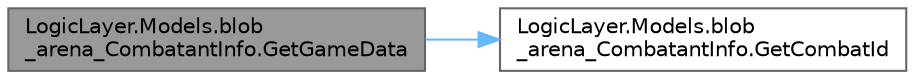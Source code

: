 digraph "LogicLayer.Models.blob_arena_CombatantInfo.GetGameData"
{
 // LATEX_PDF_SIZE
  bgcolor="transparent";
  edge [fontname=Helvetica,fontsize=10,labelfontname=Helvetica,labelfontsize=10];
  node [fontname=Helvetica,fontsize=10,shape=box,height=0.2,width=0.4];
  rankdir="LR";
  Node1 [id="Node000001",label="LogicLayer.Models.blob\l_arena_CombatantInfo.GetGameData",height=0.2,width=0.4,color="gray40", fillcolor="grey60", style="filled", fontcolor="black",tooltip="Retrieves the game data for the game the combatant is currently in, if it is loaded in memory."];
  Node1 -> Node2 [id="edge1_Node000001_Node000002",color="steelblue1",style="solid",tooltip=" "];
  Node2 [id="Node000002",label="LogicLayer.Models.blob\l_arena_CombatantInfo.GetCombatId",height=0.2,width=0.4,color="grey40", fillcolor="white", style="filled",URL="$class_logic_layer_1_1_models_1_1blob__arena___combatant_info.html#ac3b667069a03d66e744246e8a17f0793",tooltip="Retrieves the unique ID of the combat associated with the combatant."];
}
